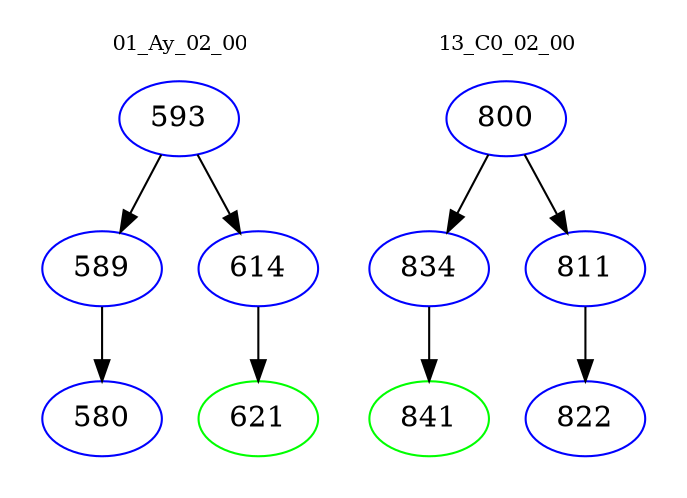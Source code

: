 digraph{
subgraph cluster_0 {
color = white
label = "01_Ay_02_00";
fontsize=10;
T0_593 [label="593", color="blue"]
T0_593 -> T0_589 [color="black"]
T0_589 [label="589", color="blue"]
T0_589 -> T0_580 [color="black"]
T0_580 [label="580", color="blue"]
T0_593 -> T0_614 [color="black"]
T0_614 [label="614", color="blue"]
T0_614 -> T0_621 [color="black"]
T0_621 [label="621", color="green"]
}
subgraph cluster_1 {
color = white
label = "13_C0_02_00";
fontsize=10;
T1_800 [label="800", color="blue"]
T1_800 -> T1_834 [color="black"]
T1_834 [label="834", color="blue"]
T1_834 -> T1_841 [color="black"]
T1_841 [label="841", color="green"]
T1_800 -> T1_811 [color="black"]
T1_811 [label="811", color="blue"]
T1_811 -> T1_822 [color="black"]
T1_822 [label="822", color="blue"]
}
}

